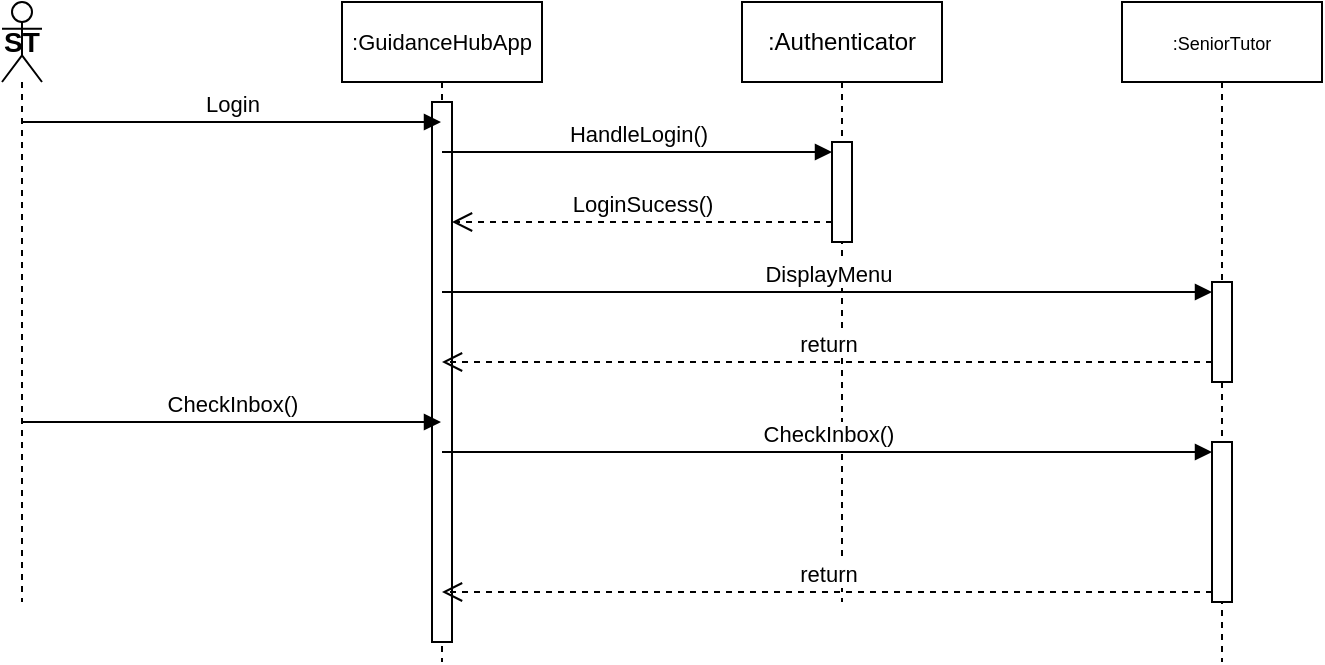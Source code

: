 <mxfile version="24.8.6">
  <diagram name="Page-1" id="T2rNjvybCYN0KVLczODl">
    <mxGraphModel dx="1194" dy="535" grid="1" gridSize="10" guides="1" tooltips="1" connect="1" arrows="1" fold="1" page="1" pageScale="1" pageWidth="850" pageHeight="1100" math="0" shadow="0">
      <root>
        <mxCell id="0" />
        <mxCell id="1" parent="0" />
        <mxCell id="Y4dgRCYoBe0wqhQ2abP6-1" value="&lt;font style=&quot;font-size: 11px;&quot;&gt;:GuidanceHubApp&lt;/font&gt;" style="shape=umlLifeline;perimeter=lifelinePerimeter;whiteSpace=wrap;html=1;container=1;dropTarget=0;collapsible=0;recursiveResize=0;outlineConnect=0;portConstraint=eastwest;newEdgeStyle={&quot;curved&quot;:0,&quot;rounded&quot;:0};" vertex="1" parent="1">
          <mxGeometry x="240" y="40" width="100" height="330" as="geometry" />
        </mxCell>
        <mxCell id="Y4dgRCYoBe0wqhQ2abP6-2" value="" style="html=1;points=[[0,0,0,0,5],[0,1,0,0,-5],[1,0,0,0,5],[1,1,0,0,-5]];perimeter=orthogonalPerimeter;outlineConnect=0;targetShapes=umlLifeline;portConstraint=eastwest;newEdgeStyle={&quot;curved&quot;:0,&quot;rounded&quot;:0};" vertex="1" parent="Y4dgRCYoBe0wqhQ2abP6-1">
          <mxGeometry x="45" y="50" width="10" height="270" as="geometry" />
        </mxCell>
        <mxCell id="Y4dgRCYoBe0wqhQ2abP6-3" value=":Authenticator" style="shape=umlLifeline;perimeter=lifelinePerimeter;whiteSpace=wrap;html=1;container=1;dropTarget=0;collapsible=0;recursiveResize=0;outlineConnect=0;portConstraint=eastwest;newEdgeStyle={&quot;curved&quot;:0,&quot;rounded&quot;:0};" vertex="1" parent="1">
          <mxGeometry x="440" y="40" width="100" height="300" as="geometry" />
        </mxCell>
        <mxCell id="Y4dgRCYoBe0wqhQ2abP6-4" value="" style="html=1;points=[[0,0,0,0,5],[0,1,0,0,-5],[1,0,0,0,5],[1,1,0,0,-5]];perimeter=orthogonalPerimeter;outlineConnect=0;targetShapes=umlLifeline;portConstraint=eastwest;newEdgeStyle={&quot;curved&quot;:0,&quot;rounded&quot;:0};" vertex="1" parent="Y4dgRCYoBe0wqhQ2abP6-3">
          <mxGeometry x="45" y="70" width="10" height="50" as="geometry" />
        </mxCell>
        <mxCell id="Y4dgRCYoBe0wqhQ2abP6-5" value="&lt;font style=&quot;font-size: 9px;&quot;&gt;:SeniorTutor&lt;/font&gt;" style="shape=umlLifeline;perimeter=lifelinePerimeter;whiteSpace=wrap;html=1;container=1;dropTarget=0;collapsible=0;recursiveResize=0;outlineConnect=0;portConstraint=eastwest;newEdgeStyle={&quot;curved&quot;:0,&quot;rounded&quot;:0};" vertex="1" parent="1">
          <mxGeometry x="630" y="40" width="100" height="330" as="geometry" />
        </mxCell>
        <mxCell id="Y4dgRCYoBe0wqhQ2abP6-6" value="" style="html=1;points=[[0,0,0,0,5],[0,1,0,0,-5],[1,0,0,0,5],[1,1,0,0,-5]];perimeter=orthogonalPerimeter;outlineConnect=0;targetShapes=umlLifeline;portConstraint=eastwest;newEdgeStyle={&quot;curved&quot;:0,&quot;rounded&quot;:0};" vertex="1" parent="Y4dgRCYoBe0wqhQ2abP6-5">
          <mxGeometry x="45" y="140" width="10" height="50" as="geometry" />
        </mxCell>
        <mxCell id="Y4dgRCYoBe0wqhQ2abP6-7" value="" style="html=1;points=[[0,0,0,0,5],[0,1,0,0,-5],[1,0,0,0,5],[1,1,0,0,-5]];perimeter=orthogonalPerimeter;outlineConnect=0;targetShapes=umlLifeline;portConstraint=eastwest;newEdgeStyle={&quot;curved&quot;:0,&quot;rounded&quot;:0};" vertex="1" parent="Y4dgRCYoBe0wqhQ2abP6-5">
          <mxGeometry x="45" y="220" width="10" height="80" as="geometry" />
        </mxCell>
        <mxCell id="Y4dgRCYoBe0wqhQ2abP6-8" value="&lt;b&gt;&lt;font style=&quot;font-size: 14px;&quot;&gt;ST&lt;/font&gt;&lt;/b&gt;" style="shape=umlLifeline;perimeter=lifelinePerimeter;whiteSpace=wrap;html=1;container=1;dropTarget=0;collapsible=0;recursiveResize=0;outlineConnect=0;portConstraint=eastwest;newEdgeStyle={&quot;curved&quot;:0,&quot;rounded&quot;:0};participant=umlActor;" vertex="1" parent="1">
          <mxGeometry x="70" y="40" width="20" height="300" as="geometry" />
        </mxCell>
        <mxCell id="Y4dgRCYoBe0wqhQ2abP6-9" value="HandleLogin()" style="html=1;verticalAlign=bottom;endArrow=block;curved=0;rounded=0;entryX=0;entryY=0;entryDx=0;entryDy=5;" edge="1" parent="1" source="Y4dgRCYoBe0wqhQ2abP6-1" target="Y4dgRCYoBe0wqhQ2abP6-4">
          <mxGeometry relative="1" as="geometry">
            <mxPoint x="320" y="125" as="sourcePoint" />
          </mxGeometry>
        </mxCell>
        <mxCell id="Y4dgRCYoBe0wqhQ2abP6-10" value="LoginSucess()" style="html=1;verticalAlign=bottom;endArrow=open;dashed=1;endSize=8;curved=0;rounded=0;exitX=0;exitY=1;exitDx=0;exitDy=-5;" edge="1" parent="1">
          <mxGeometry relative="1" as="geometry">
            <mxPoint x="295" y="150" as="targetPoint" />
            <mxPoint x="485" y="150" as="sourcePoint" />
          </mxGeometry>
        </mxCell>
        <mxCell id="Y4dgRCYoBe0wqhQ2abP6-11" value="DisplayMenu" style="html=1;verticalAlign=bottom;endArrow=block;curved=0;rounded=0;entryX=0;entryY=0;entryDx=0;entryDy=5;" edge="1" parent="1" source="Y4dgRCYoBe0wqhQ2abP6-1" target="Y4dgRCYoBe0wqhQ2abP6-6">
          <mxGeometry relative="1" as="geometry">
            <mxPoint x="310" y="205" as="sourcePoint" />
          </mxGeometry>
        </mxCell>
        <mxCell id="Y4dgRCYoBe0wqhQ2abP6-12" value="return" style="html=1;verticalAlign=bottom;endArrow=open;dashed=1;endSize=8;curved=0;rounded=0;" edge="1" parent="1" source="Y4dgRCYoBe0wqhQ2abP6-6">
          <mxGeometry relative="1" as="geometry">
            <mxPoint x="290" y="220" as="targetPoint" />
            <mxPoint x="360" y="220" as="sourcePoint" />
          </mxGeometry>
        </mxCell>
        <mxCell id="Y4dgRCYoBe0wqhQ2abP6-13" value="Login" style="html=1;verticalAlign=bottom;endArrow=block;curved=0;rounded=0;" edge="1" parent="1" target="Y4dgRCYoBe0wqhQ2abP6-1">
          <mxGeometry width="80" relative="1" as="geometry">
            <mxPoint x="80" y="100" as="sourcePoint" />
            <mxPoint x="160" y="100" as="targetPoint" />
          </mxGeometry>
        </mxCell>
        <mxCell id="Y4dgRCYoBe0wqhQ2abP6-14" value="CheckInbox()" style="html=1;verticalAlign=bottom;endArrow=block;curved=0;rounded=0;" edge="1" parent="1" target="Y4dgRCYoBe0wqhQ2abP6-1">
          <mxGeometry x="0.002" width="80" relative="1" as="geometry">
            <mxPoint x="80" y="250" as="sourcePoint" />
            <mxPoint x="160" y="250" as="targetPoint" />
            <mxPoint as="offset" />
          </mxGeometry>
        </mxCell>
        <mxCell id="Y4dgRCYoBe0wqhQ2abP6-15" value="CheckInbox()" style="html=1;verticalAlign=bottom;endArrow=block;curved=0;rounded=0;entryX=0;entryY=0;entryDx=0;entryDy=5;" edge="1" parent="1" target="Y4dgRCYoBe0wqhQ2abP6-7">
          <mxGeometry x="0.003" relative="1" as="geometry">
            <mxPoint x="290" y="265" as="sourcePoint" />
            <mxPoint as="offset" />
          </mxGeometry>
        </mxCell>
        <mxCell id="Y4dgRCYoBe0wqhQ2abP6-16" value="return" style="html=1;verticalAlign=bottom;endArrow=open;dashed=1;endSize=8;curved=0;rounded=0;exitX=0;exitY=1;exitDx=0;exitDy=-5;" edge="1" parent="1" source="Y4dgRCYoBe0wqhQ2abP6-7">
          <mxGeometry relative="1" as="geometry">
            <mxPoint x="290" y="335" as="targetPoint" />
          </mxGeometry>
        </mxCell>
      </root>
    </mxGraphModel>
  </diagram>
</mxfile>
